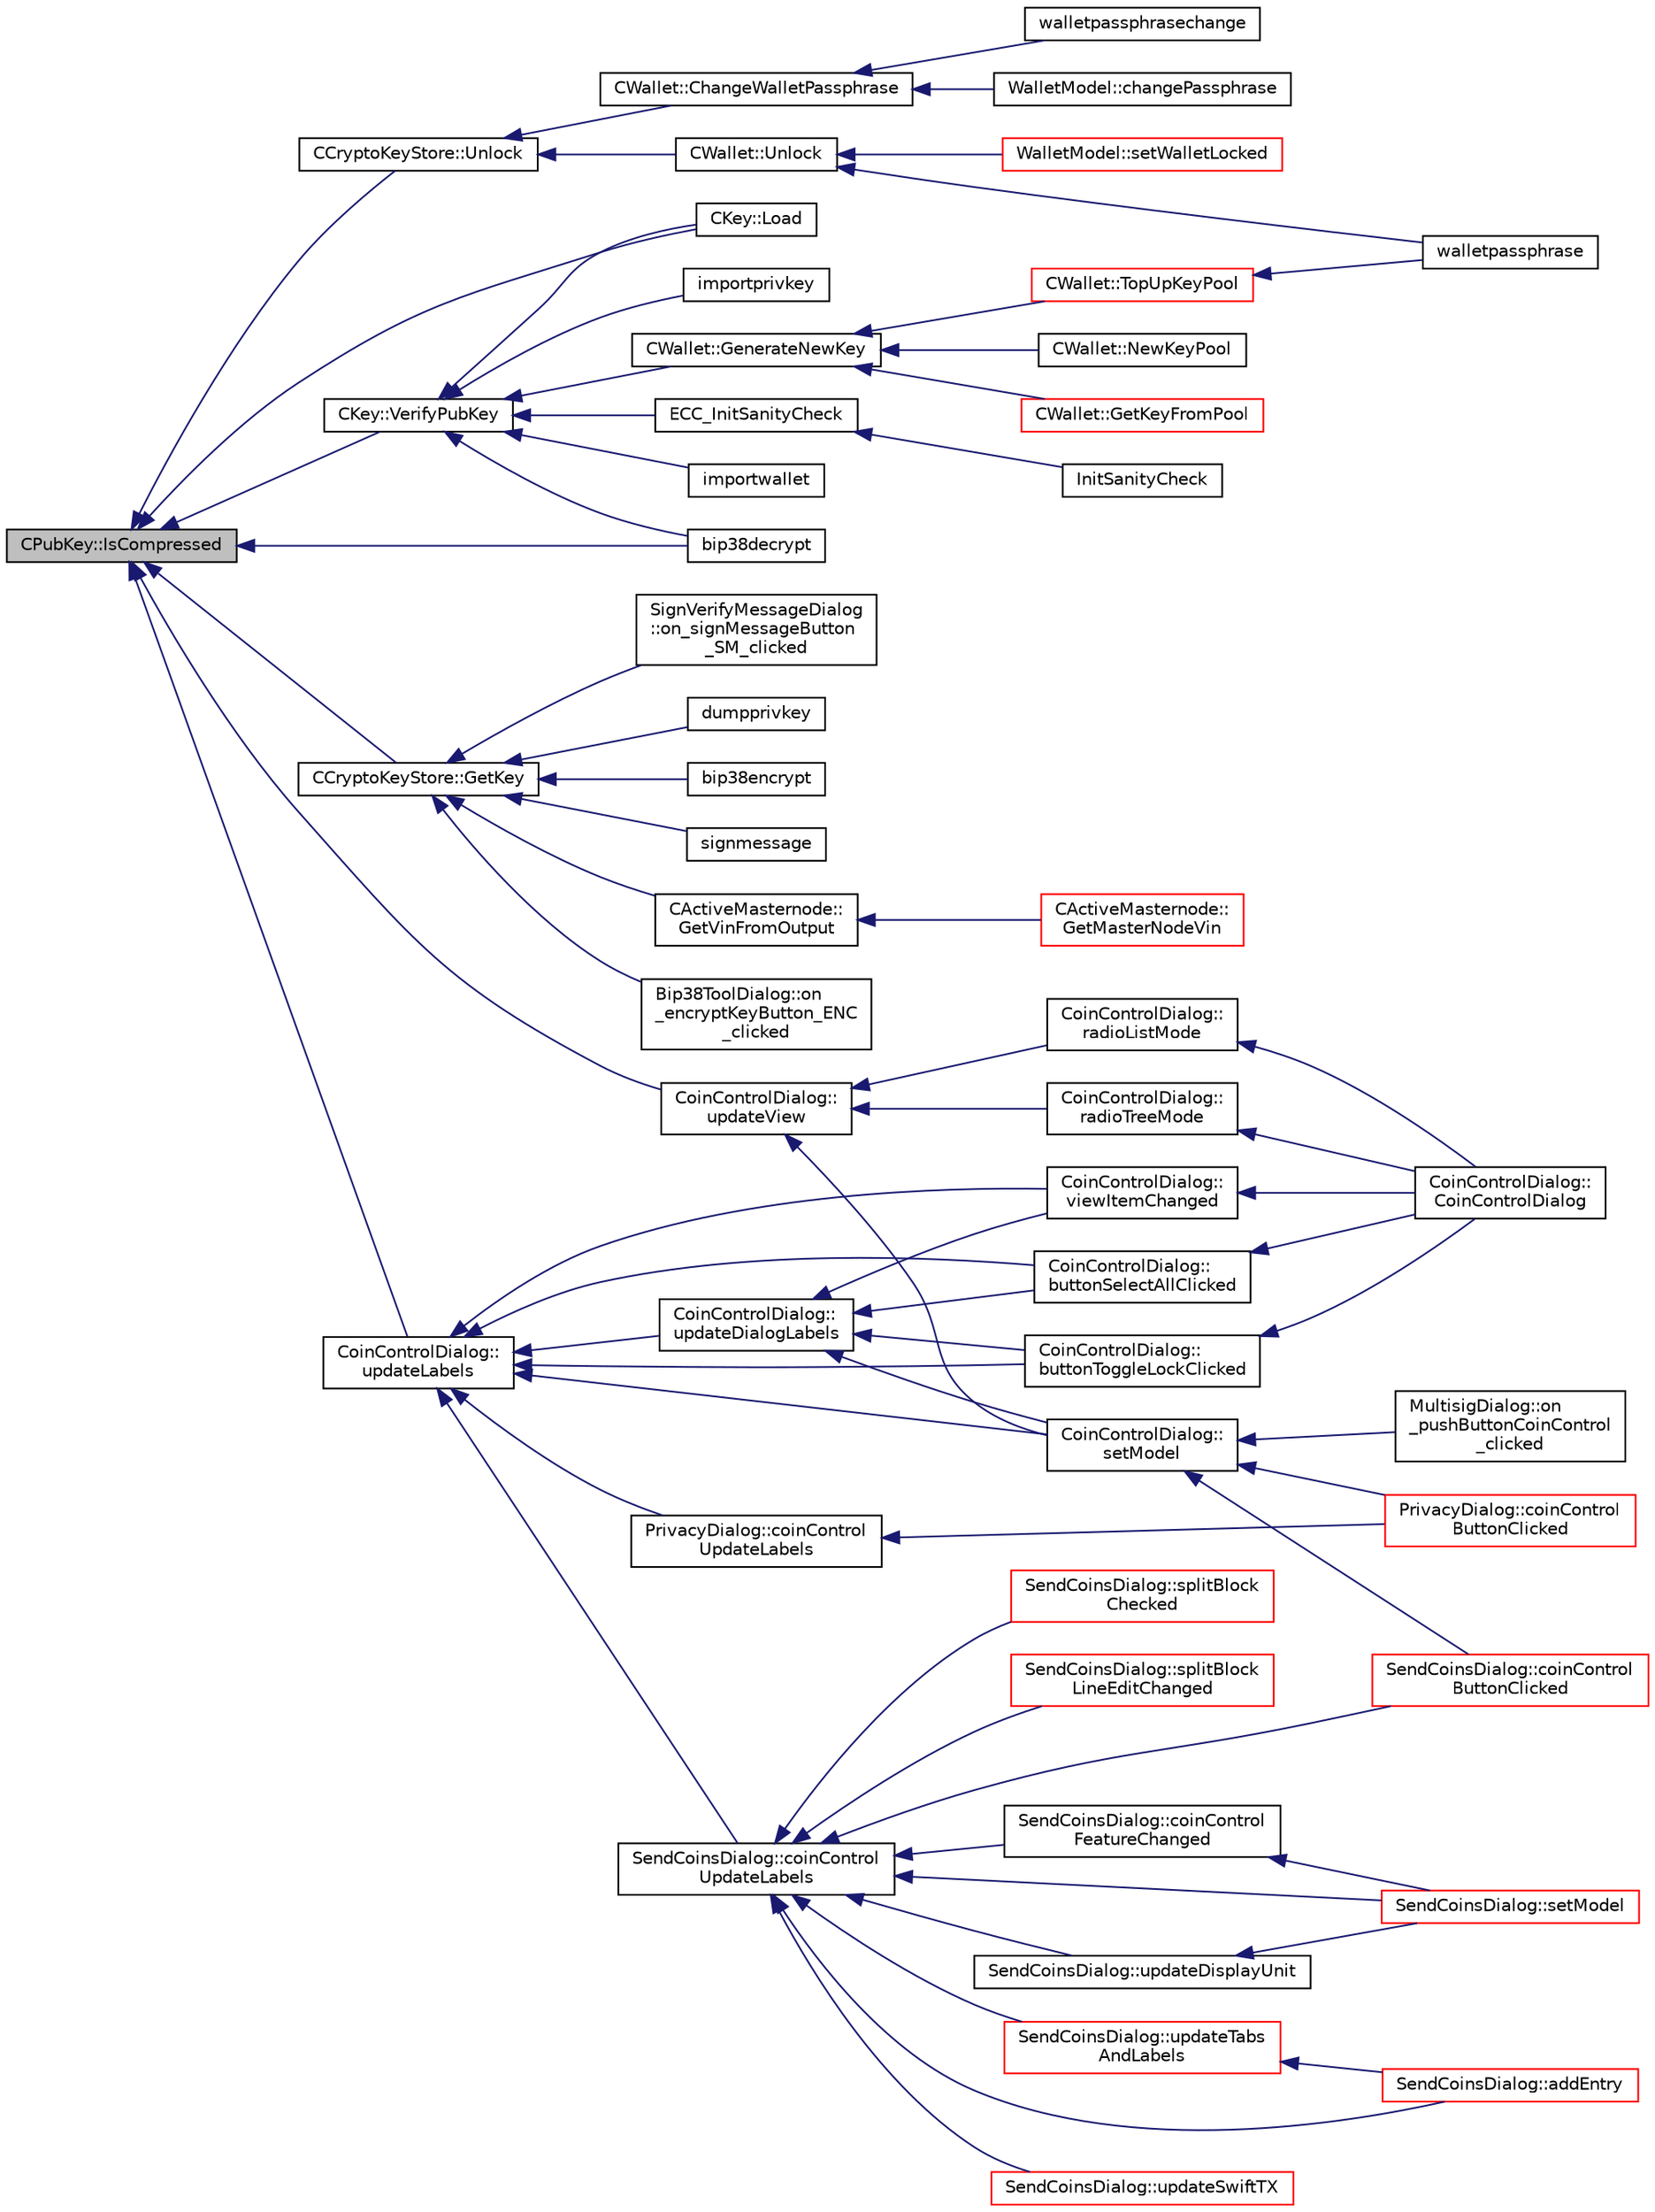 digraph "CPubKey::IsCompressed"
{
  edge [fontname="Helvetica",fontsize="10",labelfontname="Helvetica",labelfontsize="10"];
  node [fontname="Helvetica",fontsize="10",shape=record];
  rankdir="LR";
  Node848 [label="CPubKey::IsCompressed",height=0.2,width=0.4,color="black", fillcolor="grey75", style="filled", fontcolor="black"];
  Node848 -> Node849 [dir="back",color="midnightblue",fontsize="10",style="solid",fontname="Helvetica"];
  Node849 [label="CCryptoKeyStore::Unlock",height=0.2,width=0.4,color="black", fillcolor="white", style="filled",URL="$class_c_crypto_key_store.html#a81bd70e18aa75f566526620a74f9cd88"];
  Node849 -> Node850 [dir="back",color="midnightblue",fontsize="10",style="solid",fontname="Helvetica"];
  Node850 [label="CWallet::Unlock",height=0.2,width=0.4,color="black", fillcolor="white", style="filled",URL="$group__map_wallet.html#ga654ae5a3a7c4c7c7bfd271f108781b40"];
  Node850 -> Node851 [dir="back",color="midnightblue",fontsize="10",style="solid",fontname="Helvetica"];
  Node851 [label="WalletModel::setWalletLocked",height=0.2,width=0.4,color="red", fillcolor="white", style="filled",URL="$class_wallet_model.html#a5a8b65bfaecb0813d64c733f4f34f090"];
  Node850 -> Node876 [dir="back",color="midnightblue",fontsize="10",style="solid",fontname="Helvetica"];
  Node876 [label="walletpassphrase",height=0.2,width=0.4,color="black", fillcolor="white", style="filled",URL="$rpcwallet_8cpp.html#a733f7c70e7c18783935e6de9643c0086"];
  Node849 -> Node877 [dir="back",color="midnightblue",fontsize="10",style="solid",fontname="Helvetica"];
  Node877 [label="CWallet::ChangeWalletPassphrase",height=0.2,width=0.4,color="black", fillcolor="white", style="filled",URL="$group__map_wallet.html#ga4abcec3066e7c462f4564c159fc15031"];
  Node877 -> Node878 [dir="back",color="midnightblue",fontsize="10",style="solid",fontname="Helvetica"];
  Node878 [label="WalletModel::changePassphrase",height=0.2,width=0.4,color="black", fillcolor="white", style="filled",URL="$class_wallet_model.html#a67ebff3f267b5c9973c0465184c085a4"];
  Node877 -> Node879 [dir="back",color="midnightblue",fontsize="10",style="solid",fontname="Helvetica"];
  Node879 [label="walletpassphrasechange",height=0.2,width=0.4,color="black", fillcolor="white", style="filled",URL="$rpcwallet_8cpp.html#a84ad884957e24688433be32a9ca70933"];
  Node848 -> Node880 [dir="back",color="midnightblue",fontsize="10",style="solid",fontname="Helvetica"];
  Node880 [label="CCryptoKeyStore::GetKey",height=0.2,width=0.4,color="black", fillcolor="white", style="filled",URL="$class_c_crypto_key_store.html#af46ec271fffb65a113702ba40a3738c8"];
  Node880 -> Node881 [dir="back",color="midnightblue",fontsize="10",style="solid",fontname="Helvetica"];
  Node881 [label="CActiveMasternode::\lGetVinFromOutput",height=0.2,width=0.4,color="black", fillcolor="white", style="filled",URL="$class_c_active_masternode.html#abc2ae1e24001f80ace4bbea2b6453944"];
  Node881 -> Node882 [dir="back",color="midnightblue",fontsize="10",style="solid",fontname="Helvetica"];
  Node882 [label="CActiveMasternode::\lGetMasterNodeVin",height=0.2,width=0.4,color="red", fillcolor="white", style="filled",URL="$class_c_active_masternode.html#adc93036b86ee9ef6abe5e0b783a51283",tooltip="Get 10000 DIV input that can be used for the Masternode. "];
  Node880 -> Node858 [dir="back",color="midnightblue",fontsize="10",style="solid",fontname="Helvetica"];
  Node858 [label="Bip38ToolDialog::on\l_encryptKeyButton_ENC\l_clicked",height=0.2,width=0.4,color="black", fillcolor="white", style="filled",URL="$class_bip38_tool_dialog.html#a31cdc41e507628f2cd413e9df57c5770"];
  Node880 -> Node871 [dir="back",color="midnightblue",fontsize="10",style="solid",fontname="Helvetica"];
  Node871 [label="SignVerifyMessageDialog\l::on_signMessageButton\l_SM_clicked",height=0.2,width=0.4,color="black", fillcolor="white", style="filled",URL="$class_sign_verify_message_dialog.html#a2ef91b4ace68d63ab1c1d3cc6c13b5f9"];
  Node880 -> Node887 [dir="back",color="midnightblue",fontsize="10",style="solid",fontname="Helvetica"];
  Node887 [label="dumpprivkey",height=0.2,width=0.4,color="black", fillcolor="white", style="filled",URL="$rpcdump_8cpp.html#a4010fb238298e15c540d3e5ecd60f858"];
  Node880 -> Node888 [dir="back",color="midnightblue",fontsize="10",style="solid",fontname="Helvetica"];
  Node888 [label="bip38encrypt",height=0.2,width=0.4,color="black", fillcolor="white", style="filled",URL="$rpcdump_8cpp.html#a303f255a7509999ce1e535d5e7bb220d"];
  Node880 -> Node889 [dir="back",color="midnightblue",fontsize="10",style="solid",fontname="Helvetica"];
  Node889 [label="signmessage",height=0.2,width=0.4,color="black", fillcolor="white", style="filled",URL="$rpcwallet_8cpp.html#a315b42a2c859c4b50a54c1b05984928c"];
  Node848 -> Node890 [dir="back",color="midnightblue",fontsize="10",style="solid",fontname="Helvetica"];
  Node890 [label="CKey::VerifyPubKey",height=0.2,width=0.4,color="black", fillcolor="white", style="filled",URL="$class_c_key.html#ac53425b8d0f89067bce781c485101b20",tooltip="Verify thoroughly whether a private key and a public key match. "];
  Node890 -> Node891 [dir="back",color="midnightblue",fontsize="10",style="solid",fontname="Helvetica"];
  Node891 [label="CKey::Load",height=0.2,width=0.4,color="black", fillcolor="white", style="filled",URL="$class_c_key.html#a141751588f8bfe5f1b6fc27f4e64b63f",tooltip="Load private key and check that public key matches. "];
  Node890 -> Node892 [dir="back",color="midnightblue",fontsize="10",style="solid",fontname="Helvetica"];
  Node892 [label="ECC_InitSanityCheck",height=0.2,width=0.4,color="black", fillcolor="white", style="filled",URL="$key_8h.html#a55cc40f04bf887c1000667caccb0684a",tooltip="Check that required EC support is available at runtime. "];
  Node892 -> Node893 [dir="back",color="midnightblue",fontsize="10",style="solid",fontname="Helvetica"];
  Node893 [label="InitSanityCheck",height=0.2,width=0.4,color="black", fillcolor="white", style="filled",URL="$init_8cpp.html#a878797b40fb8eb0d7f330a41d7742d11",tooltip="Sanity checks Ensure that DIVI is running in a usable environment with all necessary library support..."];
  Node890 -> Node894 [dir="back",color="midnightblue",fontsize="10",style="solid",fontname="Helvetica"];
  Node894 [label="importprivkey",height=0.2,width=0.4,color="black", fillcolor="white", style="filled",URL="$rpcdump_8cpp.html#a3a6fdb974fce01220a895393d444e981"];
  Node890 -> Node895 [dir="back",color="midnightblue",fontsize="10",style="solid",fontname="Helvetica"];
  Node895 [label="importwallet",height=0.2,width=0.4,color="black", fillcolor="white", style="filled",URL="$rpcdump_8cpp.html#a2566d5c9dd1938b74e70398cdb3ac5c1"];
  Node890 -> Node896 [dir="back",color="midnightblue",fontsize="10",style="solid",fontname="Helvetica"];
  Node896 [label="bip38decrypt",height=0.2,width=0.4,color="black", fillcolor="white", style="filled",URL="$rpcdump_8cpp.html#a64a0e2e87f6d741efd662ac94080159d"];
  Node890 -> Node897 [dir="back",color="midnightblue",fontsize="10",style="solid",fontname="Helvetica"];
  Node897 [label="CWallet::GenerateNewKey",height=0.2,width=0.4,color="black", fillcolor="white", style="filled",URL="$group__map_wallet.html#ga061fe7f54f80ec40f856b3e6365c2f4a"];
  Node897 -> Node898 [dir="back",color="midnightblue",fontsize="10",style="solid",fontname="Helvetica"];
  Node898 [label="CWallet::NewKeyPool",height=0.2,width=0.4,color="black", fillcolor="white", style="filled",URL="$group___actions.html#ga7353ba1e79fc4167fbfbe79b41698fa7",tooltip="Mark old keypool keys as used, and generate all new keys. "];
  Node897 -> Node899 [dir="back",color="midnightblue",fontsize="10",style="solid",fontname="Helvetica"];
  Node899 [label="CWallet::TopUpKeyPool",height=0.2,width=0.4,color="red", fillcolor="white", style="filled",URL="$group___actions.html#ga9730278506e0a4f1c65239b951525b55"];
  Node899 -> Node876 [dir="back",color="midnightblue",fontsize="10",style="solid",fontname="Helvetica"];
  Node897 -> Node904 [dir="back",color="midnightblue",fontsize="10",style="solid",fontname="Helvetica"];
  Node904 [label="CWallet::GetKeyFromPool",height=0.2,width=0.4,color="red", fillcolor="white", style="filled",URL="$group___actions.html#ga18549ec5c472c003afc4794daeb9adfd"];
  Node848 -> Node891 [dir="back",color="midnightblue",fontsize="10",style="solid",fontname="Helvetica"];
  Node848 -> Node914 [dir="back",color="midnightblue",fontsize="10",style="solid",fontname="Helvetica"];
  Node914 [label="CoinControlDialog::\lupdateLabels",height=0.2,width=0.4,color="black", fillcolor="white", style="filled",URL="$class_coin_control_dialog.html#a4fc60e89b097952ff22dc0f9c58c87d9"];
  Node914 -> Node915 [dir="back",color="midnightblue",fontsize="10",style="solid",fontname="Helvetica"];
  Node915 [label="CoinControlDialog::\lsetModel",height=0.2,width=0.4,color="black", fillcolor="white", style="filled",URL="$class_coin_control_dialog.html#a4c34a48574814089c54f763a22f5317a"];
  Node915 -> Node916 [dir="back",color="midnightblue",fontsize="10",style="solid",fontname="Helvetica"];
  Node916 [label="MultisigDialog::on\l_pushButtonCoinControl\l_clicked",height=0.2,width=0.4,color="black", fillcolor="white", style="filled",URL="$class_multisig_dialog.html#a3d21b360d294040f947ce6cc685dfdfa"];
  Node915 -> Node917 [dir="back",color="midnightblue",fontsize="10",style="solid",fontname="Helvetica"];
  Node917 [label="PrivacyDialog::coinControl\lButtonClicked",height=0.2,width=0.4,color="red", fillcolor="white", style="filled",URL="$class_privacy_dialog.html#a16488c5d2fb41caedb18e9a6c1a376bb"];
  Node915 -> Node919 [dir="back",color="midnightblue",fontsize="10",style="solid",fontname="Helvetica"];
  Node919 [label="SendCoinsDialog::coinControl\lButtonClicked",height=0.2,width=0.4,color="red", fillcolor="white", style="filled",URL="$class_send_coins_dialog.html#a59d757d9e4bea5b380eb480fd79cfb49"];
  Node914 -> Node921 [dir="back",color="midnightblue",fontsize="10",style="solid",fontname="Helvetica"];
  Node921 [label="CoinControlDialog::\lbuttonSelectAllClicked",height=0.2,width=0.4,color="black", fillcolor="white", style="filled",URL="$class_coin_control_dialog.html#ae106a71c5b87ac8bea8c52e7c4f4a129"];
  Node921 -> Node922 [dir="back",color="midnightblue",fontsize="10",style="solid",fontname="Helvetica"];
  Node922 [label="CoinControlDialog::\lCoinControlDialog",height=0.2,width=0.4,color="black", fillcolor="white", style="filled",URL="$class_coin_control_dialog.html#a8eafb58ed1c5668af9a4890704136671"];
  Node914 -> Node923 [dir="back",color="midnightblue",fontsize="10",style="solid",fontname="Helvetica"];
  Node923 [label="CoinControlDialog::\lbuttonToggleLockClicked",height=0.2,width=0.4,color="black", fillcolor="white", style="filled",URL="$class_coin_control_dialog.html#a6da2f01f4e266766a0be3609890b22f2"];
  Node923 -> Node922 [dir="back",color="midnightblue",fontsize="10",style="solid",fontname="Helvetica"];
  Node914 -> Node924 [dir="back",color="midnightblue",fontsize="10",style="solid",fontname="Helvetica"];
  Node924 [label="CoinControlDialog::\lviewItemChanged",height=0.2,width=0.4,color="black", fillcolor="white", style="filled",URL="$class_coin_control_dialog.html#ac3c37dabd83f71d9c96bf5567fe85234"];
  Node924 -> Node922 [dir="back",color="midnightblue",fontsize="10",style="solid",fontname="Helvetica"];
  Node914 -> Node925 [dir="back",color="midnightblue",fontsize="10",style="solid",fontname="Helvetica"];
  Node925 [label="CoinControlDialog::\lupdateDialogLabels",height=0.2,width=0.4,color="black", fillcolor="white", style="filled",URL="$class_coin_control_dialog.html#ae0162e01893a3c85aeeee743c1cb1084"];
  Node925 -> Node915 [dir="back",color="midnightblue",fontsize="10",style="solid",fontname="Helvetica"];
  Node925 -> Node921 [dir="back",color="midnightblue",fontsize="10",style="solid",fontname="Helvetica"];
  Node925 -> Node923 [dir="back",color="midnightblue",fontsize="10",style="solid",fontname="Helvetica"];
  Node925 -> Node924 [dir="back",color="midnightblue",fontsize="10",style="solid",fontname="Helvetica"];
  Node914 -> Node926 [dir="back",color="midnightblue",fontsize="10",style="solid",fontname="Helvetica"];
  Node926 [label="PrivacyDialog::coinControl\lUpdateLabels",height=0.2,width=0.4,color="black", fillcolor="white", style="filled",URL="$class_privacy_dialog.html#a721730d9cef00052728718f55bbf80d3"];
  Node926 -> Node917 [dir="back",color="midnightblue",fontsize="10",style="solid",fontname="Helvetica"];
  Node914 -> Node927 [dir="back",color="midnightblue",fontsize="10",style="solid",fontname="Helvetica"];
  Node927 [label="SendCoinsDialog::coinControl\lUpdateLabels",height=0.2,width=0.4,color="black", fillcolor="white", style="filled",URL="$class_send_coins_dialog.html#ae4f429aabcaf309aa314b90049be2a74"];
  Node927 -> Node928 [dir="back",color="midnightblue",fontsize="10",style="solid",fontname="Helvetica"];
  Node928 [label="SendCoinsDialog::setModel",height=0.2,width=0.4,color="red", fillcolor="white", style="filled",URL="$class_send_coins_dialog.html#a73a6c1b1850a334ee652ac167713a2aa"];
  Node927 -> Node931 [dir="back",color="midnightblue",fontsize="10",style="solid",fontname="Helvetica"];
  Node931 [label="SendCoinsDialog::addEntry",height=0.2,width=0.4,color="red", fillcolor="white", style="filled",URL="$class_send_coins_dialog.html#a3d680a76b967641115c6ff2fa83fb62a"];
  Node927 -> Node942 [dir="back",color="midnightblue",fontsize="10",style="solid",fontname="Helvetica"];
  Node942 [label="SendCoinsDialog::updateTabs\lAndLabels",height=0.2,width=0.4,color="red", fillcolor="white", style="filled",URL="$class_send_coins_dialog.html#a3b834c739f7d02d8086a2bf58525c5f0"];
  Node942 -> Node931 [dir="back",color="midnightblue",fontsize="10",style="solid",fontname="Helvetica"];
  Node927 -> Node943 [dir="back",color="midnightblue",fontsize="10",style="solid",fontname="Helvetica"];
  Node943 [label="SendCoinsDialog::updateDisplayUnit",height=0.2,width=0.4,color="black", fillcolor="white", style="filled",URL="$class_send_coins_dialog.html#a74815ad8502b126200b6fd2e59e9f042"];
  Node943 -> Node928 [dir="back",color="midnightblue",fontsize="10",style="solid",fontname="Helvetica"];
  Node927 -> Node944 [dir="back",color="midnightblue",fontsize="10",style="solid",fontname="Helvetica"];
  Node944 [label="SendCoinsDialog::updateSwiftTX",height=0.2,width=0.4,color="red", fillcolor="white", style="filled",URL="$class_send_coins_dialog.html#ad0ec158c40aa7129bf78e613ee183d7c"];
  Node927 -> Node945 [dir="back",color="midnightblue",fontsize="10",style="solid",fontname="Helvetica"];
  Node945 [label="SendCoinsDialog::splitBlock\lChecked",height=0.2,width=0.4,color="red", fillcolor="white", style="filled",URL="$class_send_coins_dialog.html#af877b5c2223b5873110e093f5fb04645"];
  Node927 -> Node946 [dir="back",color="midnightblue",fontsize="10",style="solid",fontname="Helvetica"];
  Node946 [label="SendCoinsDialog::splitBlock\lLineEditChanged",height=0.2,width=0.4,color="red", fillcolor="white", style="filled",URL="$class_send_coins_dialog.html#ab925f4161a3637e766b7a0625761035b"];
  Node927 -> Node947 [dir="back",color="midnightblue",fontsize="10",style="solid",fontname="Helvetica"];
  Node947 [label="SendCoinsDialog::coinControl\lFeatureChanged",height=0.2,width=0.4,color="black", fillcolor="white", style="filled",URL="$class_send_coins_dialog.html#af13ddd00abec4f060632d887b5e838a3"];
  Node947 -> Node928 [dir="back",color="midnightblue",fontsize="10",style="solid",fontname="Helvetica"];
  Node927 -> Node919 [dir="back",color="midnightblue",fontsize="10",style="solid",fontname="Helvetica"];
  Node848 -> Node948 [dir="back",color="midnightblue",fontsize="10",style="solid",fontname="Helvetica"];
  Node948 [label="CoinControlDialog::\lupdateView",height=0.2,width=0.4,color="black", fillcolor="white", style="filled",URL="$class_coin_control_dialog.html#aadea33050e5c1efd5eae8d2fcfa721f9"];
  Node948 -> Node915 [dir="back",color="midnightblue",fontsize="10",style="solid",fontname="Helvetica"];
  Node948 -> Node949 [dir="back",color="midnightblue",fontsize="10",style="solid",fontname="Helvetica"];
  Node949 [label="CoinControlDialog::\lradioTreeMode",height=0.2,width=0.4,color="black", fillcolor="white", style="filled",URL="$class_coin_control_dialog.html#a1990d478f3ffba666c358a4f1bd395ec"];
  Node949 -> Node922 [dir="back",color="midnightblue",fontsize="10",style="solid",fontname="Helvetica"];
  Node948 -> Node950 [dir="back",color="midnightblue",fontsize="10",style="solid",fontname="Helvetica"];
  Node950 [label="CoinControlDialog::\lradioListMode",height=0.2,width=0.4,color="black", fillcolor="white", style="filled",URL="$class_coin_control_dialog.html#a775c6d290cb63667a434b09072094533"];
  Node950 -> Node922 [dir="back",color="midnightblue",fontsize="10",style="solid",fontname="Helvetica"];
  Node848 -> Node896 [dir="back",color="midnightblue",fontsize="10",style="solid",fontname="Helvetica"];
}
